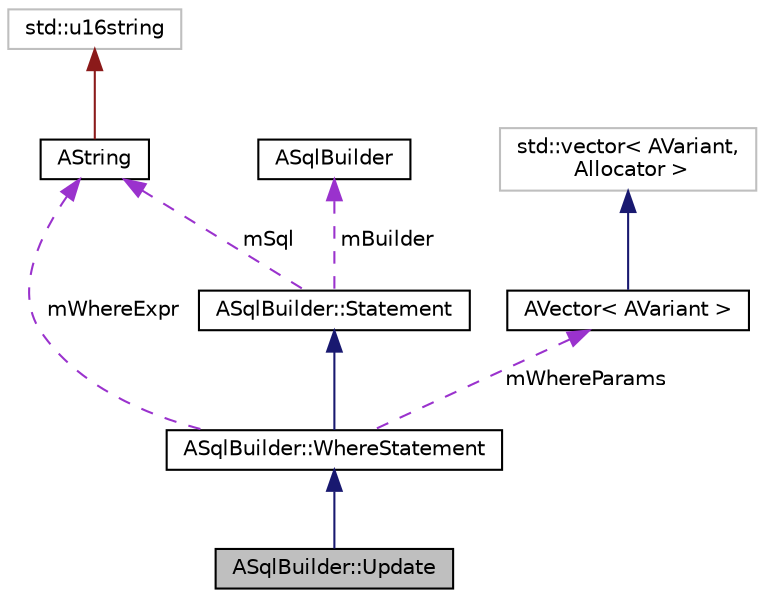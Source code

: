 digraph "ASqlBuilder::Update"
{
 // LATEX_PDF_SIZE
  edge [fontname="Helvetica",fontsize="10",labelfontname="Helvetica",labelfontsize="10"];
  node [fontname="Helvetica",fontsize="10",shape=record];
  Node1 [label="ASqlBuilder::Update",height=0.2,width=0.4,color="black", fillcolor="grey75", style="filled", fontcolor="black",tooltip=" "];
  Node2 -> Node1 [dir="back",color="midnightblue",fontsize="10",style="solid",fontname="Helvetica"];
  Node2 [label="ASqlBuilder::WhereStatement",height=0.2,width=0.4,color="black", fillcolor="white", style="filled",URL="$classASqlBuilder_1_1WhereStatement.html",tooltip=" "];
  Node3 -> Node2 [dir="back",color="midnightblue",fontsize="10",style="solid",fontname="Helvetica"];
  Node3 [label="ASqlBuilder::Statement",height=0.2,width=0.4,color="black", fillcolor="white", style="filled",URL="$classASqlBuilder_1_1Statement.html",tooltip=" "];
  Node4 -> Node3 [dir="back",color="darkorchid3",fontsize="10",style="dashed",label=" mSql" ,fontname="Helvetica"];
  Node4 [label="AString",height=0.2,width=0.4,color="black", fillcolor="white", style="filled",URL="$classAString.html",tooltip="Represents a Unicode character string."];
  Node5 -> Node4 [dir="back",color="firebrick4",fontsize="10",style="solid",fontname="Helvetica"];
  Node5 [label="std::u16string",height=0.2,width=0.4,color="grey75", fillcolor="white", style="filled",tooltip=" "];
  Node6 -> Node3 [dir="back",color="darkorchid3",fontsize="10",style="dashed",label=" mBuilder" ,fontname="Helvetica"];
  Node6 [label="ASqlBuilder",height=0.2,width=0.4,color="black", fillcolor="white", style="filled",URL="$classASqlBuilder.html",tooltip=" "];
  Node7 -> Node2 [dir="back",color="darkorchid3",fontsize="10",style="dashed",label=" mWhereParams" ,fontname="Helvetica"];
  Node7 [label="AVector\< AVariant \>",height=0.2,width=0.4,color="black", fillcolor="white", style="filled",URL="$classAVector.html",tooltip=" "];
  Node8 -> Node7 [dir="back",color="midnightblue",fontsize="10",style="solid",fontname="Helvetica"];
  Node8 [label="std::vector\< AVariant,\l Allocator \>",height=0.2,width=0.4,color="grey75", fillcolor="white", style="filled",tooltip=" "];
  Node4 -> Node2 [dir="back",color="darkorchid3",fontsize="10",style="dashed",label=" mWhereExpr" ,fontname="Helvetica"];
}
